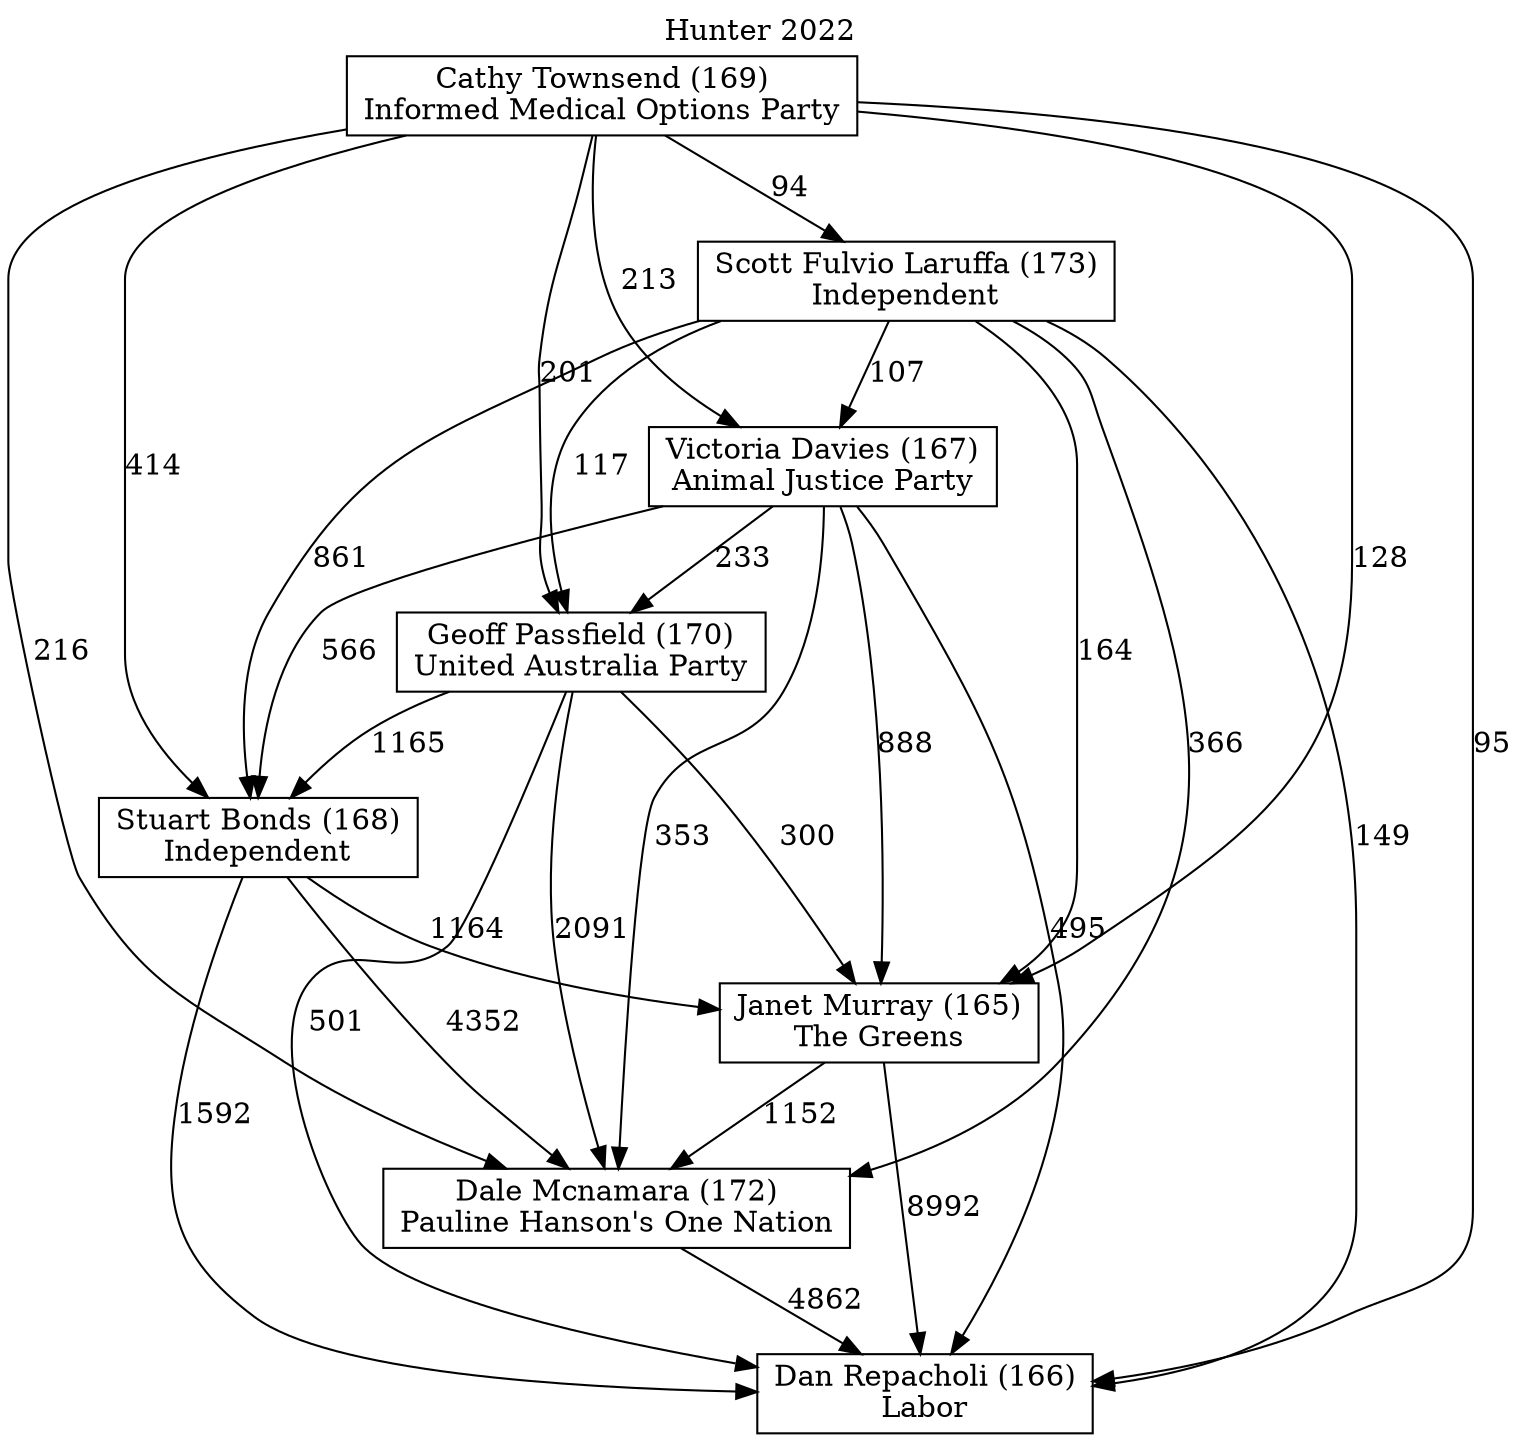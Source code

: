 // House preference flow
digraph "Dan Repacholi (166)_Hunter_2022" {
	graph [label="Hunter 2022" labelloc=t mclimit=10]
	node [shape=box]
	"Dan Repacholi (166)" [label="Dan Repacholi (166)
Labor"]
	"Dale Mcnamara (172)" [label="Dale Mcnamara (172)
Pauline Hanson's One Nation"]
	"Janet Murray (165)" [label="Janet Murray (165)
The Greens"]
	"Stuart Bonds (168)" [label="Stuart Bonds (168)
Independent"]
	"Geoff Passfield (170)" [label="Geoff Passfield (170)
United Australia Party"]
	"Victoria Davies (167)" [label="Victoria Davies (167)
Animal Justice Party"]
	"Scott Fulvio Laruffa (173)" [label="Scott Fulvio Laruffa (173)
Independent"]
	"Cathy Townsend (169)" [label="Cathy Townsend (169)
Informed Medical Options Party"]
	"Dale Mcnamara (172)" -> "Dan Repacholi (166)" [label=4862]
	"Janet Murray (165)" -> "Dale Mcnamara (172)" [label=1152]
	"Stuart Bonds (168)" -> "Janet Murray (165)" [label=1164]
	"Geoff Passfield (170)" -> "Stuart Bonds (168)" [label=1165]
	"Victoria Davies (167)" -> "Geoff Passfield (170)" [label=233]
	"Scott Fulvio Laruffa (173)" -> "Victoria Davies (167)" [label=107]
	"Cathy Townsend (169)" -> "Scott Fulvio Laruffa (173)" [label=94]
	"Janet Murray (165)" -> "Dan Repacholi (166)" [label=8992]
	"Stuart Bonds (168)" -> "Dan Repacholi (166)" [label=1592]
	"Geoff Passfield (170)" -> "Dan Repacholi (166)" [label=501]
	"Victoria Davies (167)" -> "Dan Repacholi (166)" [label=495]
	"Scott Fulvio Laruffa (173)" -> "Dan Repacholi (166)" [label=149]
	"Cathy Townsend (169)" -> "Dan Repacholi (166)" [label=95]
	"Cathy Townsend (169)" -> "Victoria Davies (167)" [label=213]
	"Scott Fulvio Laruffa (173)" -> "Geoff Passfield (170)" [label=117]
	"Cathy Townsend (169)" -> "Geoff Passfield (170)" [label=201]
	"Victoria Davies (167)" -> "Stuart Bonds (168)" [label=566]
	"Scott Fulvio Laruffa (173)" -> "Stuart Bonds (168)" [label=861]
	"Cathy Townsend (169)" -> "Stuart Bonds (168)" [label=414]
	"Geoff Passfield (170)" -> "Janet Murray (165)" [label=300]
	"Victoria Davies (167)" -> "Janet Murray (165)" [label=888]
	"Scott Fulvio Laruffa (173)" -> "Janet Murray (165)" [label=164]
	"Cathy Townsend (169)" -> "Janet Murray (165)" [label=128]
	"Stuart Bonds (168)" -> "Dale Mcnamara (172)" [label=4352]
	"Geoff Passfield (170)" -> "Dale Mcnamara (172)" [label=2091]
	"Victoria Davies (167)" -> "Dale Mcnamara (172)" [label=353]
	"Scott Fulvio Laruffa (173)" -> "Dale Mcnamara (172)" [label=366]
	"Cathy Townsend (169)" -> "Dale Mcnamara (172)" [label=216]
}
